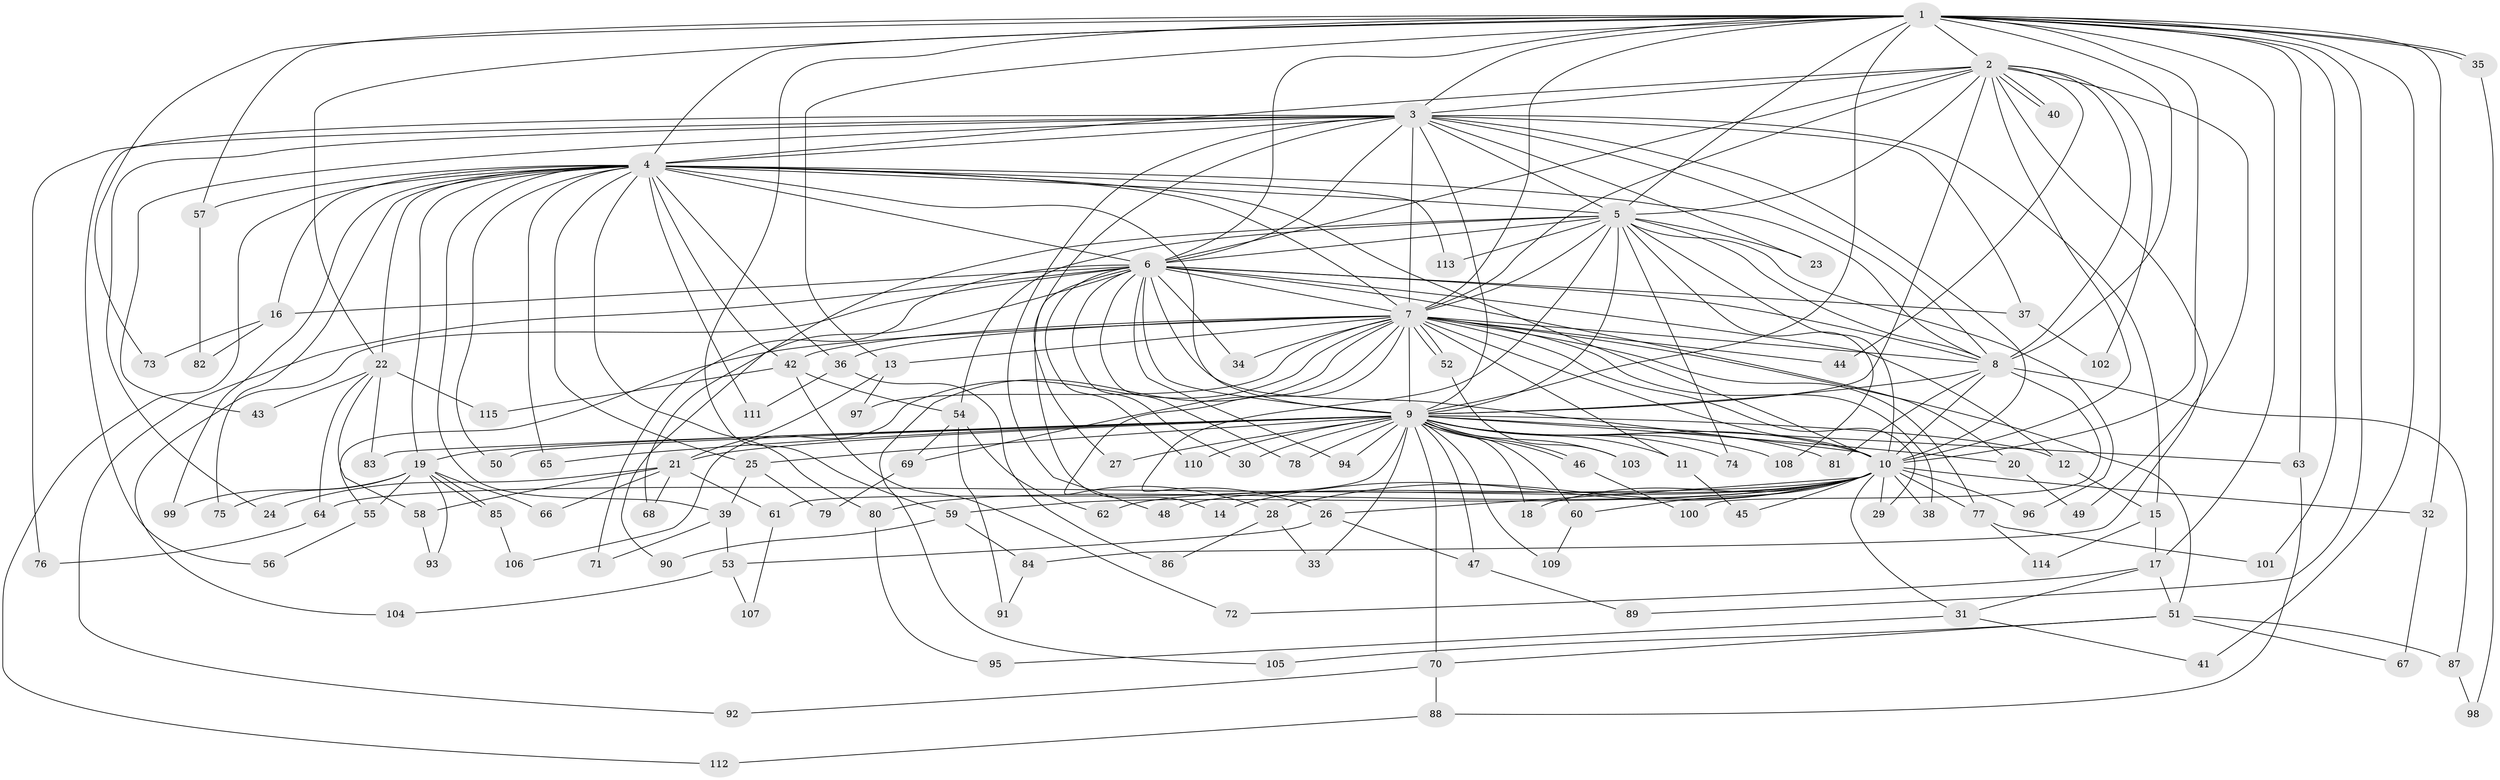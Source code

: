 // Generated by graph-tools (version 1.1) at 2025/34/03/09/25 02:34:58]
// undirected, 115 vertices, 255 edges
graph export_dot {
graph [start="1"]
  node [color=gray90,style=filled];
  1;
  2;
  3;
  4;
  5;
  6;
  7;
  8;
  9;
  10;
  11;
  12;
  13;
  14;
  15;
  16;
  17;
  18;
  19;
  20;
  21;
  22;
  23;
  24;
  25;
  26;
  27;
  28;
  29;
  30;
  31;
  32;
  33;
  34;
  35;
  36;
  37;
  38;
  39;
  40;
  41;
  42;
  43;
  44;
  45;
  46;
  47;
  48;
  49;
  50;
  51;
  52;
  53;
  54;
  55;
  56;
  57;
  58;
  59;
  60;
  61;
  62;
  63;
  64;
  65;
  66;
  67;
  68;
  69;
  70;
  71;
  72;
  73;
  74;
  75;
  76;
  77;
  78;
  79;
  80;
  81;
  82;
  83;
  84;
  85;
  86;
  87;
  88;
  89;
  90;
  91;
  92;
  93;
  94;
  95;
  96;
  97;
  98;
  99;
  100;
  101;
  102;
  103;
  104;
  105;
  106;
  107;
  108;
  109;
  110;
  111;
  112;
  113;
  114;
  115;
  1 -- 2;
  1 -- 3;
  1 -- 4;
  1 -- 5;
  1 -- 6;
  1 -- 7;
  1 -- 8;
  1 -- 9;
  1 -- 10;
  1 -- 13;
  1 -- 17;
  1 -- 22;
  1 -- 32;
  1 -- 35;
  1 -- 35;
  1 -- 41;
  1 -- 57;
  1 -- 59;
  1 -- 63;
  1 -- 73;
  1 -- 89;
  1 -- 101;
  2 -- 3;
  2 -- 4;
  2 -- 5;
  2 -- 6;
  2 -- 7;
  2 -- 8;
  2 -- 9;
  2 -- 10;
  2 -- 40;
  2 -- 40;
  2 -- 44;
  2 -- 49;
  2 -- 84;
  2 -- 102;
  3 -- 4;
  3 -- 5;
  3 -- 6;
  3 -- 7;
  3 -- 8;
  3 -- 9;
  3 -- 10;
  3 -- 15;
  3 -- 23;
  3 -- 24;
  3 -- 27;
  3 -- 37;
  3 -- 43;
  3 -- 48;
  3 -- 56;
  3 -- 76;
  4 -- 5;
  4 -- 6;
  4 -- 7;
  4 -- 8;
  4 -- 9;
  4 -- 10;
  4 -- 16;
  4 -- 19;
  4 -- 22;
  4 -- 25;
  4 -- 36;
  4 -- 39;
  4 -- 42;
  4 -- 50;
  4 -- 57;
  4 -- 65;
  4 -- 75;
  4 -- 80;
  4 -- 99;
  4 -- 111;
  4 -- 112;
  4 -- 113;
  5 -- 6;
  5 -- 7;
  5 -- 8;
  5 -- 9;
  5 -- 10;
  5 -- 23;
  5 -- 26;
  5 -- 54;
  5 -- 68;
  5 -- 74;
  5 -- 96;
  5 -- 108;
  5 -- 113;
  6 -- 7;
  6 -- 8;
  6 -- 9;
  6 -- 10;
  6 -- 12;
  6 -- 14;
  6 -- 16;
  6 -- 20;
  6 -- 30;
  6 -- 34;
  6 -- 37;
  6 -- 71;
  6 -- 78;
  6 -- 90;
  6 -- 92;
  6 -- 94;
  6 -- 104;
  6 -- 110;
  7 -- 8;
  7 -- 9;
  7 -- 10;
  7 -- 11;
  7 -- 13;
  7 -- 28;
  7 -- 29;
  7 -- 34;
  7 -- 36;
  7 -- 38;
  7 -- 42;
  7 -- 44;
  7 -- 51;
  7 -- 52;
  7 -- 52;
  7 -- 55;
  7 -- 69;
  7 -- 77;
  7 -- 97;
  7 -- 105;
  7 -- 106;
  8 -- 9;
  8 -- 10;
  8 -- 81;
  8 -- 87;
  8 -- 100;
  9 -- 10;
  9 -- 11;
  9 -- 12;
  9 -- 18;
  9 -- 19;
  9 -- 20;
  9 -- 21;
  9 -- 25;
  9 -- 27;
  9 -- 30;
  9 -- 33;
  9 -- 46;
  9 -- 46;
  9 -- 47;
  9 -- 50;
  9 -- 60;
  9 -- 61;
  9 -- 63;
  9 -- 65;
  9 -- 70;
  9 -- 74;
  9 -- 78;
  9 -- 81;
  9 -- 83;
  9 -- 94;
  9 -- 103;
  9 -- 108;
  9 -- 109;
  9 -- 110;
  10 -- 14;
  10 -- 18;
  10 -- 26;
  10 -- 28;
  10 -- 29;
  10 -- 31;
  10 -- 32;
  10 -- 38;
  10 -- 45;
  10 -- 48;
  10 -- 59;
  10 -- 60;
  10 -- 62;
  10 -- 64;
  10 -- 77;
  10 -- 80;
  10 -- 96;
  11 -- 45;
  12 -- 15;
  13 -- 21;
  13 -- 97;
  15 -- 17;
  15 -- 114;
  16 -- 73;
  16 -- 82;
  17 -- 31;
  17 -- 51;
  17 -- 72;
  19 -- 55;
  19 -- 66;
  19 -- 75;
  19 -- 85;
  19 -- 85;
  19 -- 93;
  19 -- 99;
  20 -- 49;
  21 -- 24;
  21 -- 58;
  21 -- 61;
  21 -- 66;
  21 -- 68;
  22 -- 43;
  22 -- 58;
  22 -- 64;
  22 -- 83;
  22 -- 115;
  25 -- 39;
  25 -- 79;
  26 -- 47;
  26 -- 53;
  28 -- 33;
  28 -- 86;
  31 -- 41;
  31 -- 95;
  32 -- 67;
  35 -- 98;
  36 -- 86;
  36 -- 111;
  37 -- 102;
  39 -- 53;
  39 -- 71;
  42 -- 54;
  42 -- 72;
  42 -- 115;
  46 -- 100;
  47 -- 89;
  51 -- 67;
  51 -- 70;
  51 -- 87;
  51 -- 105;
  52 -- 103;
  53 -- 104;
  53 -- 107;
  54 -- 62;
  54 -- 69;
  54 -- 91;
  55 -- 56;
  57 -- 82;
  58 -- 93;
  59 -- 84;
  59 -- 90;
  60 -- 109;
  61 -- 107;
  63 -- 88;
  64 -- 76;
  69 -- 79;
  70 -- 88;
  70 -- 92;
  77 -- 101;
  77 -- 114;
  80 -- 95;
  84 -- 91;
  85 -- 106;
  87 -- 98;
  88 -- 112;
}
